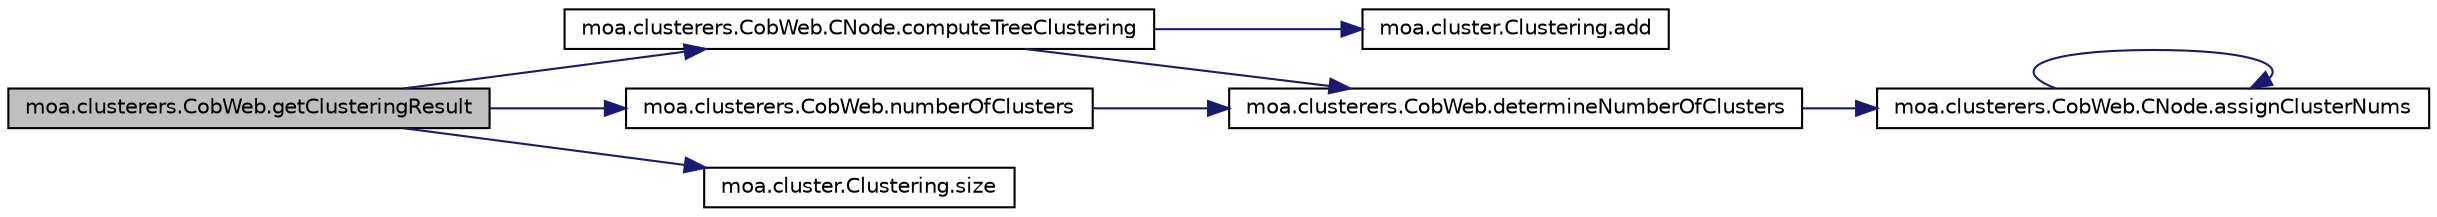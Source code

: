 digraph G
{
  edge [fontname="Helvetica",fontsize="10",labelfontname="Helvetica",labelfontsize="10"];
  node [fontname="Helvetica",fontsize="10",shape=record];
  rankdir=LR;
  Node1 [label="moa.clusterers.CobWeb.getClusteringResult",height=0.2,width=0.4,color="black", fillcolor="grey75", style="filled" fontcolor="black"];
  Node1 -> Node2 [color="midnightblue",fontsize="10",style="solid",fontname="Helvetica"];
  Node2 [label="moa.clusterers.CobWeb.CNode.computeTreeClustering",height=0.2,width=0.4,color="black", fillcolor="white", style="filled",URL="$classmoa_1_1clusterers_1_1CobWeb_1_1CNode.html#a14d4e49d58c855753e1099332a2d720d",tooltip="Recursively build a clustering representation of the Cobweb tree."];
  Node2 -> Node3 [color="midnightblue",fontsize="10",style="solid",fontname="Helvetica"];
  Node3 [label="moa.cluster.Clustering.add",height=0.2,width=0.4,color="black", fillcolor="white", style="filled",URL="$classmoa_1_1cluster_1_1Clustering.html#a7b39cc3d6666cb758b8954ecbe0ce2e9",tooltip="add a cluster to the clustering"];
  Node2 -> Node4 [color="midnightblue",fontsize="10",style="solid",fontname="Helvetica"];
  Node4 [label="moa.clusterers.CobWeb.determineNumberOfClusters",height=0.2,width=0.4,color="black", fillcolor="white", style="filled",URL="$classmoa_1_1clusterers_1_1CobWeb.html#a64868727f7871226f69d36e9f2ec2006",tooltip="determines the number of clusters if necessary"];
  Node4 -> Node5 [color="midnightblue",fontsize="10",style="solid",fontname="Helvetica"];
  Node5 [label="moa.clusterers.CobWeb.CNode.assignClusterNums",height=0.2,width=0.4,color="black", fillcolor="white", style="filled",URL="$classmoa_1_1clusterers_1_1CobWeb_1_1CNode.html#a05ee9de936591cb08e1b65cdaaf89c01",tooltip="Recursively assigns numbers to the nodes in the tree."];
  Node5 -> Node5 [color="midnightblue",fontsize="10",style="solid",fontname="Helvetica"];
  Node1 -> Node6 [color="midnightblue",fontsize="10",style="solid",fontname="Helvetica"];
  Node6 [label="moa.clusterers.CobWeb.numberOfClusters",height=0.2,width=0.4,color="black", fillcolor="white", style="filled",URL="$classmoa_1_1clusterers_1_1CobWeb.html#a17c91a5df1764daa0100745b01f53dd2",tooltip="Returns the number of clusters."];
  Node6 -> Node4 [color="midnightblue",fontsize="10",style="solid",fontname="Helvetica"];
  Node1 -> Node7 [color="midnightblue",fontsize="10",style="solid",fontname="Helvetica"];
  Node7 [label="moa.cluster.Clustering.size",height=0.2,width=0.4,color="black", fillcolor="white", style="filled",URL="$classmoa_1_1cluster_1_1Clustering.html#a054a386d94acf3b88574f061ab4c8d71"];
}
